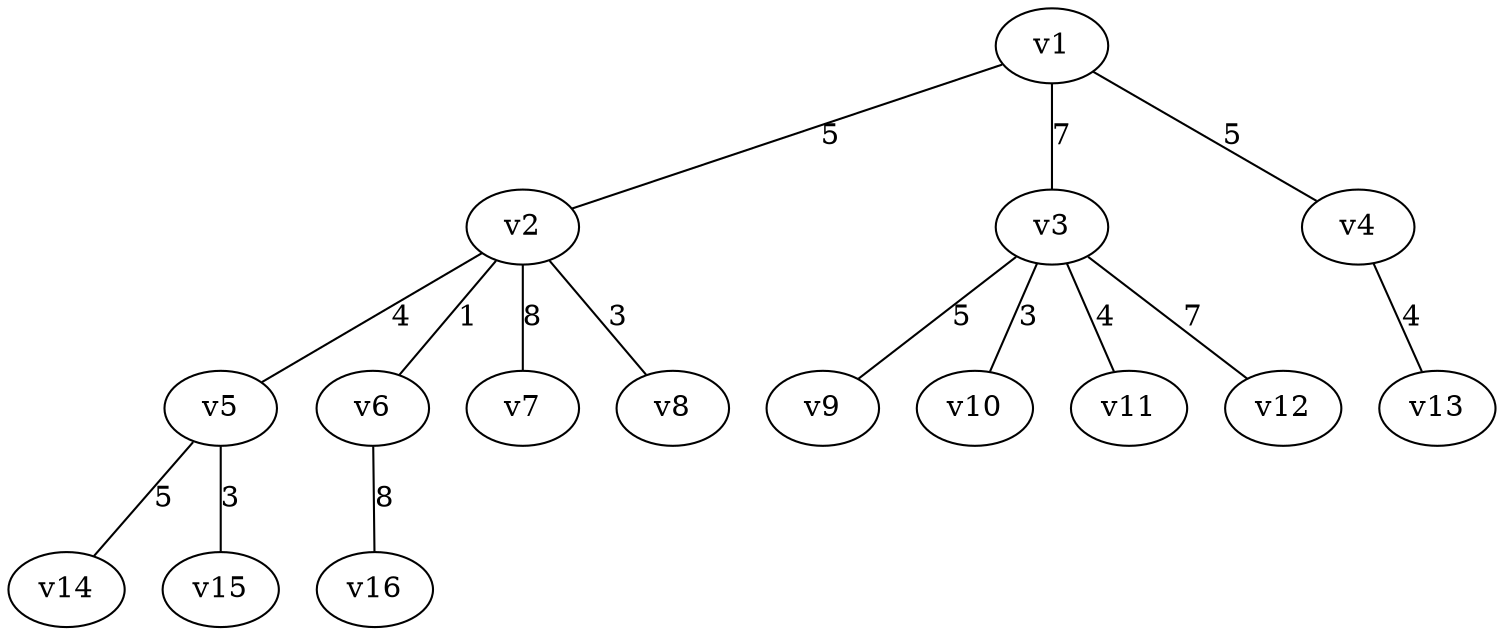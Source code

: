 graph {
v1--v2[label=5];
v1--v3[label=7];
v1--v4[label=5];
v2--v5[label=4];
v2--v6[label=1];
v2--v7[label=8];
v2--v8[label=3];
v3--v9[label=5];
v3--v10[label=3];
v3--v11[label=4];
v3--v12[label=7];
v4--v13[label=4];
v5--v14[label=5];
v5--v15[label=3];
v6--v16[label=8];
}